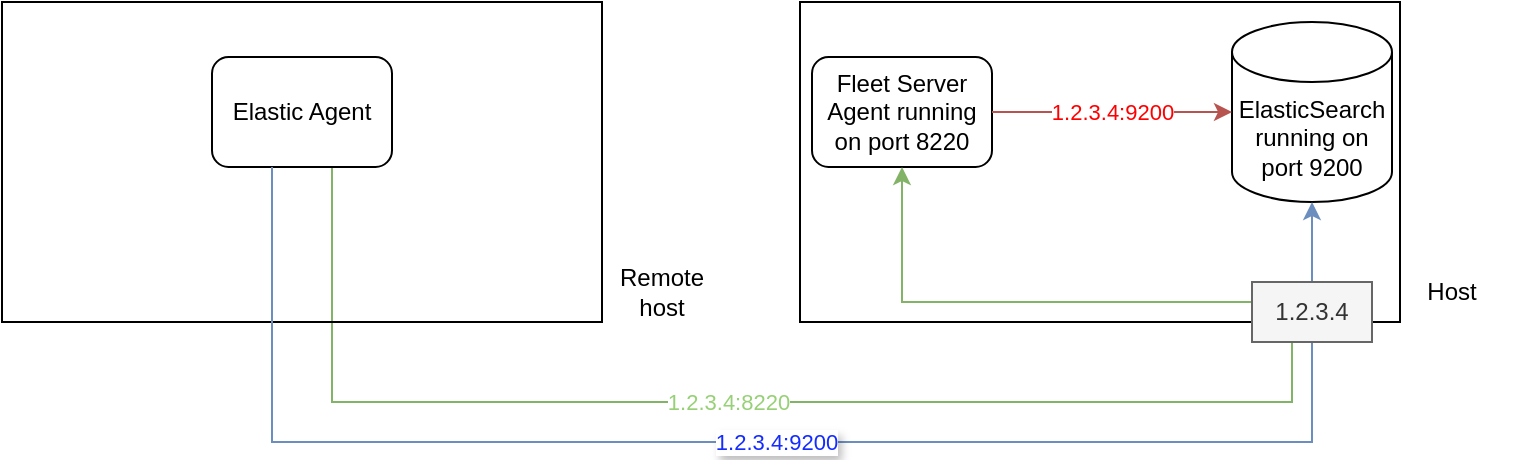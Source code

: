 <mxfile version="24.2.5" type="device">
  <diagram name="Página-1" id="N51lIz6SM3mKDa3Fnw8Z">
    <mxGraphModel dx="911" dy="517" grid="1" gridSize="10" guides="1" tooltips="1" connect="1" arrows="1" fold="1" page="1" pageScale="1" pageWidth="827" pageHeight="1169" math="0" shadow="0">
      <root>
        <mxCell id="0" />
        <mxCell id="1" parent="0" />
        <mxCell id="McLCSUHy8EXOlEv86t-H-2" value="Host" style="text;html=1;align=center;verticalAlign=middle;whiteSpace=wrap;rounded=0;" parent="1" vertex="1">
          <mxGeometry x="710" y="310" width="60" height="30" as="geometry" />
        </mxCell>
        <mxCell id="McLCSUHy8EXOlEv86t-H-3" value="ElasticSearch running on port 9200" style="shape=cylinder3;whiteSpace=wrap;html=1;boundedLbl=1;backgroundOutline=1;size=15;" parent="1" vertex="1">
          <mxGeometry x="630" y="190" width="80" height="90" as="geometry" />
        </mxCell>
        <mxCell id="McLCSUHy8EXOlEv86t-H-4" value="Fleet Server Agent running on port 8220" style="rounded=1;whiteSpace=wrap;html=1;" parent="1" vertex="1">
          <mxGeometry x="420" y="207.5" width="90" height="55" as="geometry" />
        </mxCell>
        <mxCell id="avpEUMZIH03fhlNe2drP-3" value="1.2.3.4:8220" style="edgeStyle=orthogonalEdgeStyle;rounded=0;orthogonalLoop=1;jettySize=auto;html=1;exitX=0.75;exitY=1;exitDx=0;exitDy=0;fillColor=#d5e8d4;strokeColor=#82b366;fontColor=#97D077;endArrow=none;endFill=0;" edge="1" parent="1" source="McLCSUHy8EXOlEv86t-H-5">
          <mxGeometry relative="1" as="geometry">
            <mxPoint x="660" y="340" as="targetPoint" />
            <Array as="points">
              <mxPoint x="180" y="262" />
              <mxPoint x="180" y="380" />
              <mxPoint x="660" y="380" />
              <mxPoint x="660" y="343" />
            </Array>
          </mxGeometry>
        </mxCell>
        <mxCell id="McLCSUHy8EXOlEv86t-H-5" value="Elastic Agent" style="rounded=1;whiteSpace=wrap;html=1;" parent="1" vertex="1">
          <mxGeometry x="120" y="207.5" width="90" height="55" as="geometry" />
        </mxCell>
        <mxCell id="McLCSUHy8EXOlEv86t-H-6" value="" style="rounded=0;whiteSpace=wrap;html=1;fillColor=none;" parent="1" vertex="1">
          <mxGeometry x="414" y="180" width="300" height="160" as="geometry" />
        </mxCell>
        <mxCell id="McLCSUHy8EXOlEv86t-H-7" value="1.2.3.4:9200" style="edgeStyle=orthogonalEdgeStyle;rounded=0;orthogonalLoop=1;jettySize=auto;html=1;entryX=0;entryY=0.5;entryDx=0;entryDy=0;entryPerimeter=0;fillColor=#f8cecc;strokeColor=#b85450;fontColor=#ff0000;" parent="1" source="McLCSUHy8EXOlEv86t-H-4" target="McLCSUHy8EXOlEv86t-H-3" edge="1">
          <mxGeometry relative="1" as="geometry" />
        </mxCell>
        <mxCell id="McLCSUHy8EXOlEv86t-H-9" value="" style="rounded=0;whiteSpace=wrap;html=1;fillColor=none;" parent="1" vertex="1">
          <mxGeometry x="15" y="180" width="300" height="160" as="geometry" />
        </mxCell>
        <mxCell id="McLCSUHy8EXOlEv86t-H-10" value="Remote host" style="text;html=1;align=center;verticalAlign=middle;whiteSpace=wrap;rounded=0;" parent="1" vertex="1">
          <mxGeometry x="315" y="310" width="60" height="30" as="geometry" />
        </mxCell>
        <mxCell id="McLCSUHy8EXOlEv86t-H-11" value="1.2.3.4:9200" style="edgeStyle=orthogonalEdgeStyle;rounded=0;orthogonalLoop=1;jettySize=auto;html=1;textShadow=1;fillColor=#dae8fc;strokeColor=#6c8ebf;fontColor=#142CFF;entryX=0.5;entryY=1;entryDx=0;entryDy=0;entryPerimeter=0;" parent="1" source="McLCSUHy8EXOlEv86t-H-5" target="McLCSUHy8EXOlEv86t-H-3" edge="1">
          <mxGeometry relative="1" as="geometry">
            <Array as="points">
              <mxPoint x="150" y="400" />
              <mxPoint x="670" y="400" />
            </Array>
            <mxPoint x="662" y="370" as="targetPoint" />
          </mxGeometry>
        </mxCell>
        <mxCell id="avpEUMZIH03fhlNe2drP-4" style="edgeStyle=orthogonalEdgeStyle;rounded=0;orthogonalLoop=1;jettySize=auto;html=1;entryX=0.5;entryY=1;entryDx=0;entryDy=0;fillColor=#d5e8d4;strokeColor=#82b366;" edge="1" parent="1" source="McLCSUHy8EXOlEv86t-H-16" target="McLCSUHy8EXOlEv86t-H-4">
          <mxGeometry relative="1" as="geometry">
            <Array as="points">
              <mxPoint x="465" y="330" />
            </Array>
          </mxGeometry>
        </mxCell>
        <mxCell id="McLCSUHy8EXOlEv86t-H-16" value="1.2.3.4" style="text;html=1;align=center;verticalAlign=middle;whiteSpace=wrap;rounded=0;fillColor=#f5f5f5;fontColor=#333333;strokeColor=#666666;" parent="1" vertex="1">
          <mxGeometry x="640" y="320" width="60" height="30" as="geometry" />
        </mxCell>
      </root>
    </mxGraphModel>
  </diagram>
</mxfile>
